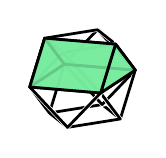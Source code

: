 % polymake for julian
% Sun Jul  8 17:40:28 2018
% unnamed

\begin{tikzpicture}[x  = {(0.9cm,-0.076cm)},
                    y  = {(-0.06cm,0.95cm)},
                    z  = {(-0.44cm,-0.29cm)},
                    scale = 0.5,
                    color = {lightgray}]


  % DEF POINTS
  \coordinate (v0_unnamed__1) at (1, 1, 0);
  \coordinate (v1_unnamed__1) at (1, 0, 1);
  \coordinate (v2_unnamed__1) at (0, 1, 1);
  \coordinate (v3_unnamed__1) at (1, 0, -1);
  \coordinate (v4_unnamed__1) at (0, 1, -1);
  \coordinate (v5_unnamed__1) at (1, -1, 0);
  \coordinate (v6_unnamed__1) at (0, -1, 1);
  \coordinate (v7_unnamed__1) at (-1, 1, 0);
  \coordinate (v8_unnamed__1) at (-1, 0, 1);
  \coordinate (v9_unnamed__1) at (0, -1, -1);
  \coordinate (v10_unnamed__1) at (-1, 0, -1);
  \coordinate (v11_unnamed__1) at (-1, -1, 0);


  % EDGES STYLE
  \definecolor{edgecolor_unnamed__1}{rgb}{ 0,0,0 }
  \tikzstyle{facestyle_unnamed__1} = [fill=none, fill opacity=0.85, preaction={draw=white, line cap=round, line width=1.5 pt}, draw=edgecolor_unnamed__1, line width=1 pt, line cap=round, line join=round]


  % FACES and EDGES and POINTS in the right order
  \draw[facestyle_unnamed__1] (v4_unnamed__1) -- (v0_unnamed__1) -- (v3_unnamed__1) -- (v4_unnamed__1) -- cycle;
  \draw[facestyle_unnamed__1] (v6_unnamed__1) -- (v11_unnamed__1) -- (v9_unnamed__1) -- (v5_unnamed__1) -- (v6_unnamed__1) -- cycle;
  \draw[facestyle_unnamed__1] (v5_unnamed__1) -- (v9_unnamed__1) -- (v3_unnamed__1) -- (v5_unnamed__1) -- cycle;
  \draw[facestyle_unnamed__1] (v10_unnamed__1) -- (v11_unnamed__1) -- (v8_unnamed__1) -- (v7_unnamed__1) -- (v10_unnamed__1) -- cycle;
  \draw[facestyle_unnamed__1] (v10_unnamed__1) -- (v7_unnamed__1) -- (v4_unnamed__1) -- (v10_unnamed__1) -- cycle;
  \draw[facestyle_unnamed__1] (v9_unnamed__1) -- (v11_unnamed__1) -- (v10_unnamed__1) -- (v9_unnamed__1) -- cycle;
  \draw[facestyle_unnamed__1] (v10_unnamed__1) -- (v4_unnamed__1) -- (v3_unnamed__1) -- (v9_unnamed__1) -- (v10_unnamed__1) -- cycle;


  %POINTS


  %FACETS
  \draw[facestyle_unnamed__1] (v8_unnamed__1) -- (v11_unnamed__1) -- (v6_unnamed__1) -- (v8_unnamed__1) -- cycle;


  %POINTS


  %FACETS
  \draw[facestyle_unnamed__1] (v7_unnamed__1) -- (v2_unnamed__1) -- (v0_unnamed__1) -- (v4_unnamed__1) -- (v7_unnamed__1) -- cycle;


  %POINTS


  %FACETS
  \draw[facestyle_unnamed__1] (v7_unnamed__1) -- (v8_unnamed__1) -- (v2_unnamed__1) -- (v7_unnamed__1) -- cycle;


  %POINTS


  %FACETS
  \draw[facestyle_unnamed__1] (v5_unnamed__1) -- (v3_unnamed__1) -- (v0_unnamed__1) -- (v1_unnamed__1) -- (v5_unnamed__1) -- cycle;


  %POINTS


  %FACETS
  \draw[facestyle_unnamed__1] (v6_unnamed__1) -- (v5_unnamed__1) -- (v1_unnamed__1) -- (v6_unnamed__1) -- cycle;


  %POINTS


  %FACETS
  \draw[facestyle_unnamed__1] (v2_unnamed__1) -- (v1_unnamed__1) -- (v0_unnamed__1) -- (v2_unnamed__1) -- cycle;


  %POINTS


  %FACETS
  \draw[facestyle_unnamed__1] (v8_unnamed__1) -- (v6_unnamed__1) -- (v1_unnamed__1) -- (v2_unnamed__1) -- (v8_unnamed__1) -- cycle;


  %POINTS


  %FACETS

  % DEF POINTS
  \coordinate (v0_unnamed__2) at (1, 1, 0);
  \coordinate (v1_unnamed__2) at (1, 0, 1);
  \coordinate (v2_unnamed__2) at (1, 0, -1);
  \coordinate (v3_unnamed__2) at (-1, 1, 0);
  \coordinate (v4_unnamed__2) at (-1, 0, 1);
  \coordinate (v5_unnamed__2) at (-1, 0, -1);


  % EDGES STYLE
  \definecolor{edgecolor_unnamed__2}{rgb}{ 0,0,0 }

  % FACES STYLE
  \definecolor{facetcolor_unnamed__2}{rgb}{ 0.467,0.925,0.62 }

  \tikzstyle{facestyle_unnamed__2} = [fill=facetcolor_unnamed__2, fill opacity=0.85, draw=edgecolor_unnamed__2, line width=1 pt, line cap=round, line join=round]


  % FACES and EDGES and POINTS in the right order
  \draw[facestyle_unnamed__2] (v1_unnamed__2) -- (v4_unnamed__2) -- (v5_unnamed__2) -- (v2_unnamed__2) -- (v1_unnamed__2) -- cycle;
  \draw[facestyle_unnamed__2] (v5_unnamed__2) -- (v4_unnamed__2) -- (v3_unnamed__2) -- (v5_unnamed__2) -- cycle;
  \draw[facestyle_unnamed__2] (v5_unnamed__2) -- (v3_unnamed__2) -- (v0_unnamed__2) -- (v2_unnamed__2) -- (v5_unnamed__2) -- cycle;


  %POINTS


  %FACETS
  \draw[facestyle_unnamed__2] (v0_unnamed__2) -- (v1_unnamed__2) -- (v2_unnamed__2) -- (v0_unnamed__2) -- cycle;


  %POINTS


  %FACETS
  \draw[facestyle_unnamed__2] (v3_unnamed__2) -- (v4_unnamed__2) -- (v1_unnamed__2) -- (v0_unnamed__2) -- (v3_unnamed__2) -- cycle;


  %POINTS


  %FACETS

\end{tikzpicture}
